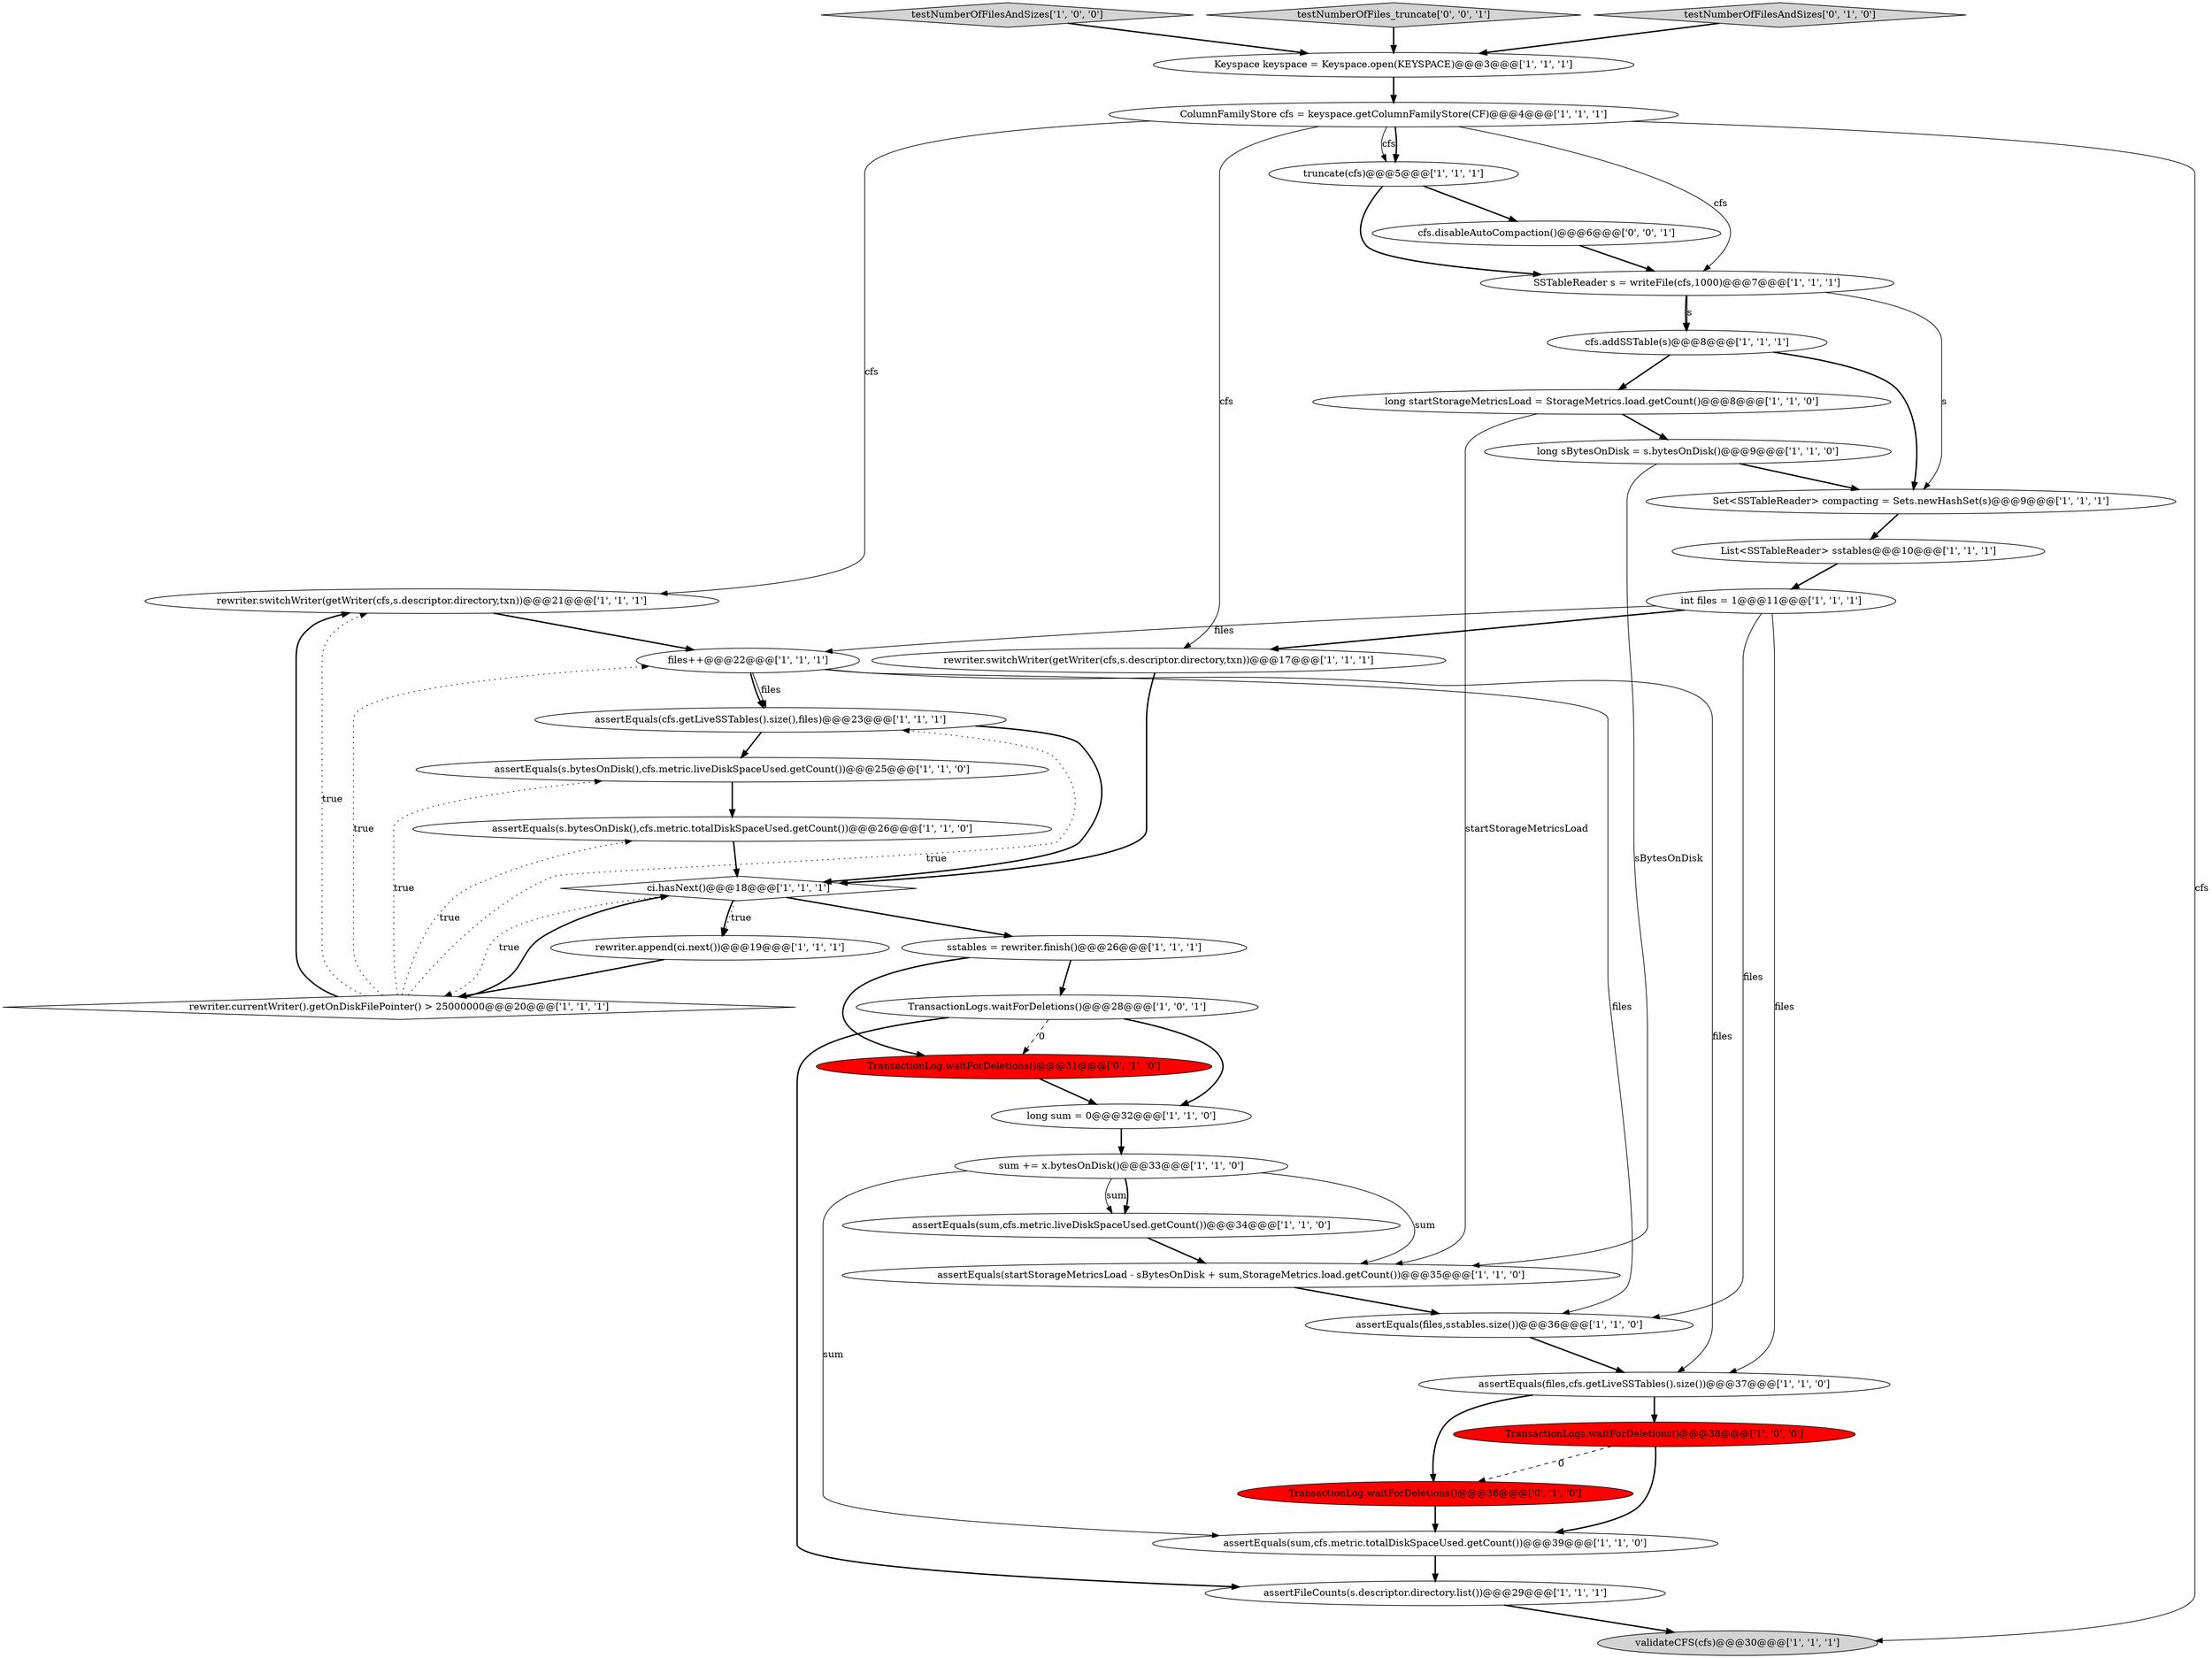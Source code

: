 digraph {
30 [style = filled, label = "assertEquals(startStorageMetricsLoad - sBytesOnDisk + sum,StorageMetrics.load.getCount())@@@35@@@['1', '1', '0']", fillcolor = white, shape = ellipse image = "AAA0AAABBB1BBB"];
10 [style = filled, label = "assertEquals(s.bytesOnDisk(),cfs.metric.totalDiskSpaceUsed.getCount())@@@26@@@['1', '1', '0']", fillcolor = white, shape = ellipse image = "AAA0AAABBB1BBB"];
20 [style = filled, label = "Set<SSTableReader> compacting = Sets.newHashSet(s)@@@9@@@['1', '1', '1']", fillcolor = white, shape = ellipse image = "AAA0AAABBB1BBB"];
8 [style = filled, label = "rewriter.switchWriter(getWriter(cfs,s.descriptor.directory,txn))@@@21@@@['1', '1', '1']", fillcolor = white, shape = ellipse image = "AAA0AAABBB1BBB"];
27 [style = filled, label = "assertEquals(sum,cfs.metric.liveDiskSpaceUsed.getCount())@@@34@@@['1', '1', '0']", fillcolor = white, shape = ellipse image = "AAA0AAABBB1BBB"];
11 [style = filled, label = "rewriter.currentWriter().getOnDiskFilePointer() > 25000000@@@20@@@['1', '1', '1']", fillcolor = white, shape = diamond image = "AAA0AAABBB1BBB"];
6 [style = filled, label = "sum += x.bytesOnDisk()@@@33@@@['1', '1', '0']", fillcolor = white, shape = ellipse image = "AAA0AAABBB1BBB"];
18 [style = filled, label = "SSTableReader s = writeFile(cfs,1000)@@@7@@@['1', '1', '1']", fillcolor = white, shape = ellipse image = "AAA0AAABBB1BBB"];
7 [style = filled, label = "rewriter.append(ci.next())@@@19@@@['1', '1', '1']", fillcolor = white, shape = ellipse image = "AAA0AAABBB1BBB"];
26 [style = filled, label = "testNumberOfFilesAndSizes['1', '0', '0']", fillcolor = lightgray, shape = diamond image = "AAA0AAABBB1BBB"];
22 [style = filled, label = "long sBytesOnDisk = s.bytesOnDisk()@@@9@@@['1', '1', '0']", fillcolor = white, shape = ellipse image = "AAA0AAABBB1BBB"];
36 [style = filled, label = "testNumberOfFiles_truncate['0', '0', '1']", fillcolor = lightgray, shape = diamond image = "AAA0AAABBB3BBB"];
2 [style = filled, label = "assertEquals(files,cfs.getLiveSSTables().size())@@@37@@@['1', '1', '0']", fillcolor = white, shape = ellipse image = "AAA0AAABBB1BBB"];
17 [style = filled, label = "assertEquals(sum,cfs.metric.totalDiskSpaceUsed.getCount())@@@39@@@['1', '1', '0']", fillcolor = white, shape = ellipse image = "AAA0AAABBB1BBB"];
33 [style = filled, label = "testNumberOfFilesAndSizes['0', '1', '0']", fillcolor = lightgray, shape = diamond image = "AAA0AAABBB2BBB"];
23 [style = filled, label = "List<SSTableReader> sstables@@@10@@@['1', '1', '1']", fillcolor = white, shape = ellipse image = "AAA0AAABBB1BBB"];
0 [style = filled, label = "int files = 1@@@11@@@['1', '1', '1']", fillcolor = white, shape = ellipse image = "AAA0AAABBB1BBB"];
16 [style = filled, label = "assertEquals(s.bytesOnDisk(),cfs.metric.liveDiskSpaceUsed.getCount())@@@25@@@['1', '1', '0']", fillcolor = white, shape = ellipse image = "AAA0AAABBB1BBB"];
3 [style = filled, label = "validateCFS(cfs)@@@30@@@['1', '1', '1']", fillcolor = lightgray, shape = ellipse image = "AAA0AAABBB1BBB"];
9 [style = filled, label = "Keyspace keyspace = Keyspace.open(KEYSPACE)@@@3@@@['1', '1', '1']", fillcolor = white, shape = ellipse image = "AAA0AAABBB1BBB"];
31 [style = filled, label = "assertFileCounts(s.descriptor.directory.list())@@@29@@@['1', '1', '1']", fillcolor = white, shape = ellipse image = "AAA0AAABBB1BBB"];
24 [style = filled, label = "long startStorageMetricsLoad = StorageMetrics.load.getCount()@@@8@@@['1', '1', '0']", fillcolor = white, shape = ellipse image = "AAA0AAABBB1BBB"];
32 [style = filled, label = "TransactionLog.waitForDeletions()@@@38@@@['0', '1', '0']", fillcolor = red, shape = ellipse image = "AAA1AAABBB2BBB"];
5 [style = filled, label = "truncate(cfs)@@@5@@@['1', '1', '1']", fillcolor = white, shape = ellipse image = "AAA0AAABBB1BBB"];
28 [style = filled, label = "assertEquals(cfs.getLiveSSTables().size(),files)@@@23@@@['1', '1', '1']", fillcolor = white, shape = ellipse image = "AAA0AAABBB1BBB"];
29 [style = filled, label = "long sum = 0@@@32@@@['1', '1', '0']", fillcolor = white, shape = ellipse image = "AAA0AAABBB1BBB"];
21 [style = filled, label = "TransactionLogs.waitForDeletions()@@@38@@@['1', '0', '0']", fillcolor = red, shape = ellipse image = "AAA1AAABBB1BBB"];
35 [style = filled, label = "cfs.disableAutoCompaction()@@@6@@@['0', '0', '1']", fillcolor = white, shape = ellipse image = "AAA0AAABBB3BBB"];
13 [style = filled, label = "ColumnFamilyStore cfs = keyspace.getColumnFamilyStore(CF)@@@4@@@['1', '1', '1']", fillcolor = white, shape = ellipse image = "AAA0AAABBB1BBB"];
25 [style = filled, label = "assertEquals(files,sstables.size())@@@36@@@['1', '1', '0']", fillcolor = white, shape = ellipse image = "AAA0AAABBB1BBB"];
14 [style = filled, label = "cfs.addSSTable(s)@@@8@@@['1', '1', '1']", fillcolor = white, shape = ellipse image = "AAA0AAABBB1BBB"];
12 [style = filled, label = "ci.hasNext()@@@18@@@['1', '1', '1']", fillcolor = white, shape = diamond image = "AAA0AAABBB1BBB"];
15 [style = filled, label = "files++@@@22@@@['1', '1', '1']", fillcolor = white, shape = ellipse image = "AAA0AAABBB1BBB"];
4 [style = filled, label = "rewriter.switchWriter(getWriter(cfs,s.descriptor.directory,txn))@@@17@@@['1', '1', '1']", fillcolor = white, shape = ellipse image = "AAA0AAABBB1BBB"];
19 [style = filled, label = "sstables = rewriter.finish()@@@26@@@['1', '1', '1']", fillcolor = white, shape = ellipse image = "AAA0AAABBB1BBB"];
34 [style = filled, label = "TransactionLog.waitForDeletions()@@@31@@@['0', '1', '0']", fillcolor = red, shape = ellipse image = "AAA1AAABBB2BBB"];
1 [style = filled, label = "TransactionLogs.waitForDeletions()@@@28@@@['1', '0', '1']", fillcolor = white, shape = ellipse image = "AAA0AAABBB1BBB"];
18->20 [style = solid, label="s"];
0->2 [style = solid, label="files"];
14->24 [style = bold, label=""];
34->29 [style = bold, label=""];
19->34 [style = bold, label=""];
7->11 [style = bold, label=""];
8->15 [style = bold, label=""];
35->18 [style = bold, label=""];
36->9 [style = bold, label=""];
16->10 [style = bold, label=""];
11->10 [style = dotted, label="true"];
17->31 [style = bold, label=""];
27->30 [style = bold, label=""];
18->14 [style = solid, label="s"];
6->27 [style = solid, label="sum"];
1->34 [style = dashed, label="0"];
30->25 [style = bold, label=""];
26->9 [style = bold, label=""];
15->28 [style = solid, label="files"];
11->12 [style = bold, label=""];
5->18 [style = bold, label=""];
0->25 [style = solid, label="files"];
28->12 [style = bold, label=""];
33->9 [style = bold, label=""];
24->22 [style = bold, label=""];
23->0 [style = bold, label=""];
28->16 [style = bold, label=""];
6->17 [style = solid, label="sum"];
25->2 [style = bold, label=""];
12->7 [style = bold, label=""];
13->5 [style = solid, label="cfs"];
21->32 [style = dashed, label="0"];
12->11 [style = dotted, label="true"];
15->2 [style = solid, label="files"];
6->27 [style = bold, label=""];
19->1 [style = bold, label=""];
29->6 [style = bold, label=""];
15->25 [style = solid, label="files"];
0->15 [style = solid, label="files"];
20->23 [style = bold, label=""];
22->20 [style = bold, label=""];
15->28 [style = bold, label=""];
0->4 [style = bold, label=""];
10->12 [style = bold, label=""];
2->21 [style = bold, label=""];
24->30 [style = solid, label="startStorageMetricsLoad"];
13->18 [style = solid, label="cfs"];
13->5 [style = bold, label=""];
13->4 [style = solid, label="cfs"];
4->12 [style = bold, label=""];
22->30 [style = solid, label="sBytesOnDisk"];
11->8 [style = bold, label=""];
11->28 [style = dotted, label="true"];
11->8 [style = dotted, label="true"];
11->16 [style = dotted, label="true"];
13->3 [style = solid, label="cfs"];
2->32 [style = bold, label=""];
1->29 [style = bold, label=""];
12->19 [style = bold, label=""];
31->3 [style = bold, label=""];
1->31 [style = bold, label=""];
12->7 [style = dotted, label="true"];
13->8 [style = solid, label="cfs"];
6->30 [style = solid, label="sum"];
21->17 [style = bold, label=""];
18->14 [style = bold, label=""];
32->17 [style = bold, label=""];
5->35 [style = bold, label=""];
11->15 [style = dotted, label="true"];
14->20 [style = bold, label=""];
9->13 [style = bold, label=""];
}

